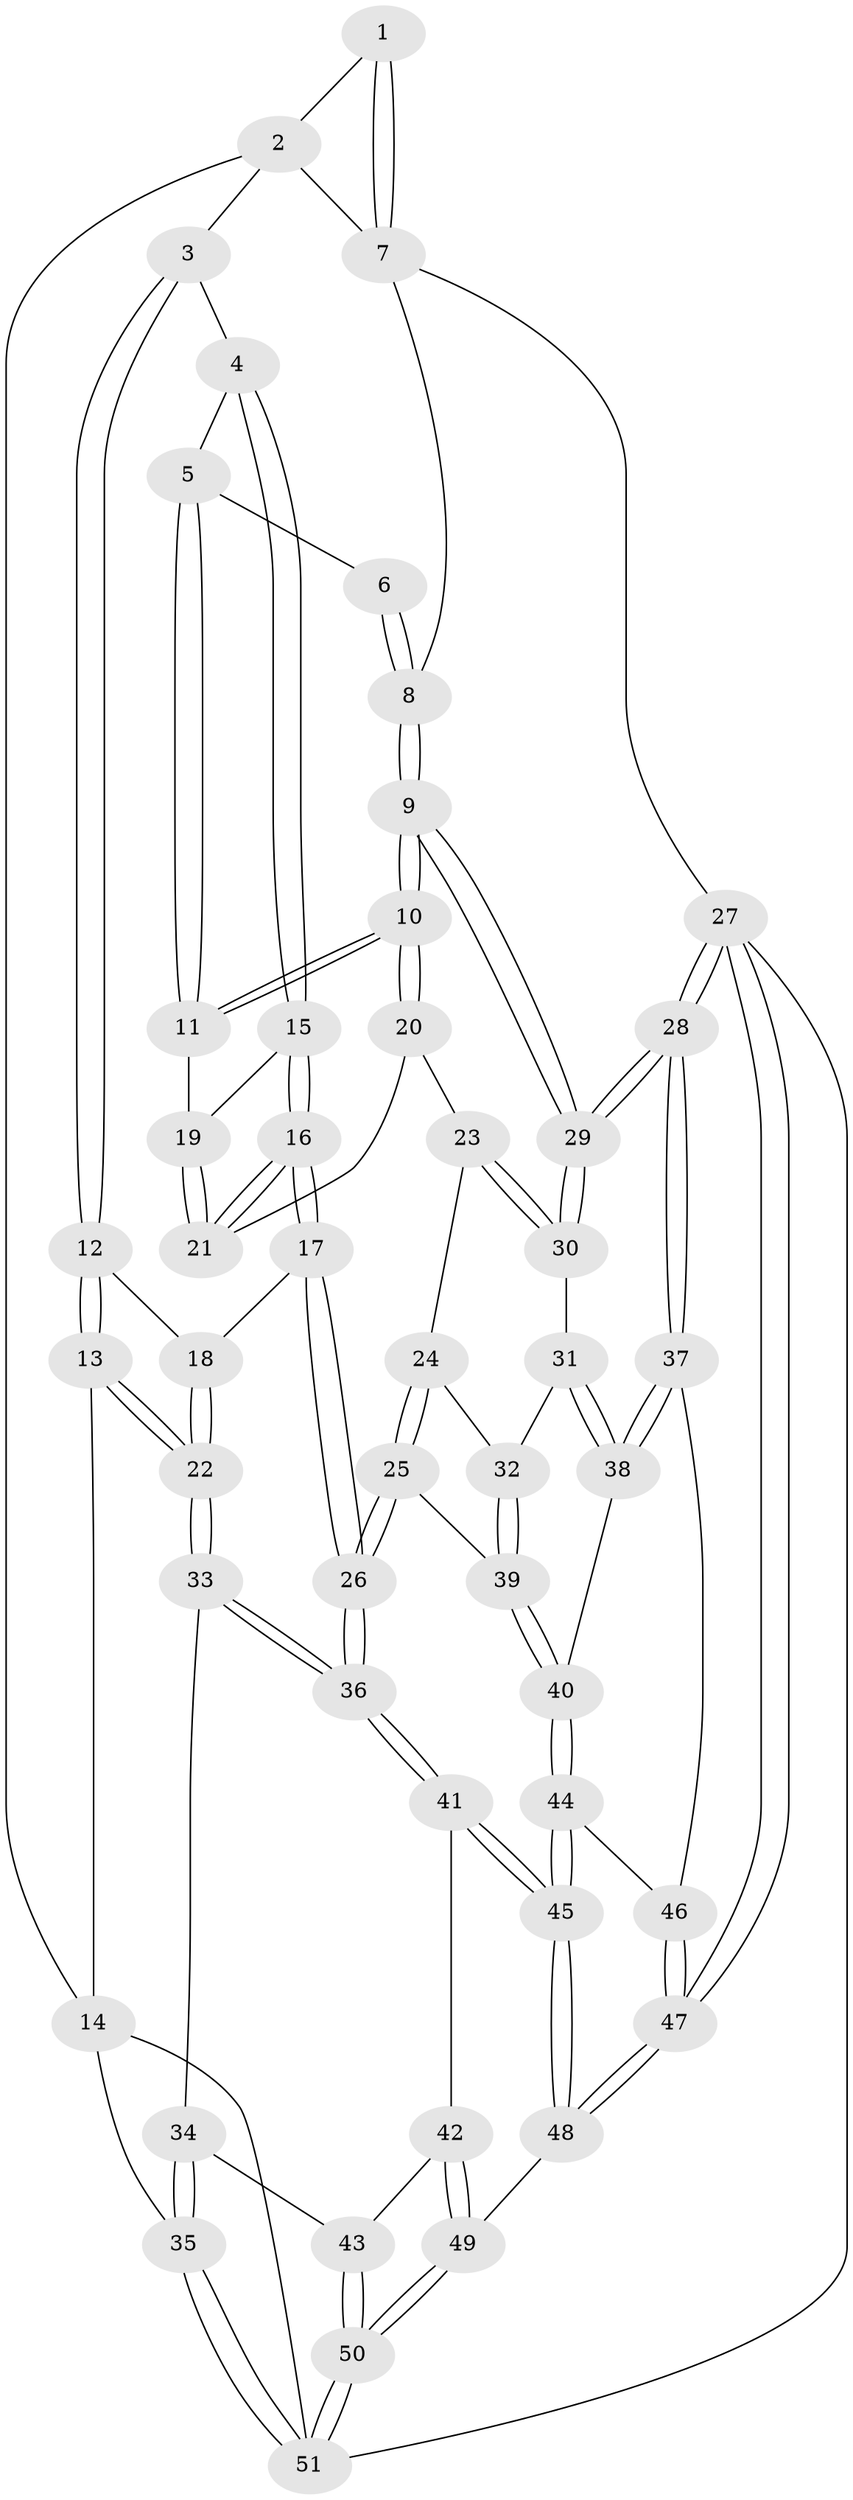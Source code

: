 // Generated by graph-tools (version 1.1) at 2025/17/03/09/25 04:17:02]
// undirected, 51 vertices, 124 edges
graph export_dot {
graph [start="1"]
  node [color=gray90,style=filled];
  1 [pos="+0.7069858328198312+0"];
  2 [pos="+0.3185769059178626+0"];
  3 [pos="+0.3439397891663248+0.09562268304526059"];
  4 [pos="+0.389914891966918+0.1404039127499618"];
  5 [pos="+0.6779247579972273+0.16255554662848715"];
  6 [pos="+0.7054042302902191+0.10330082430364522"];
  7 [pos="+1+0"];
  8 [pos="+1+0.007113387812191777"];
  9 [pos="+1+0.3149085345529678"];
  10 [pos="+1+0.31293543999488305"];
  11 [pos="+0.7871559869758229+0.27429215353814307"];
  12 [pos="+0.21677547646047077+0.23936477803251227"];
  13 [pos="+0+0.3618593619505237"];
  14 [pos="+0+0.3648879520097727"];
  15 [pos="+0.4738574135587073+0.31875042820881877"];
  16 [pos="+0.48520829096904516+0.4753878930550627"];
  17 [pos="+0.48025704297332683+0.4868381840811674"];
  18 [pos="+0.2405038856123098+0.41704495690372373"];
  19 [pos="+0.7099802270203872+0.3156328225040769"];
  20 [pos="+0.691158144772333+0.48126639449502"];
  21 [pos="+0.6517195057489693+0.46080364272511665"];
  22 [pos="+0.19436925631658286+0.548639304288809"];
  23 [pos="+0.7180285472485655+0.5448582401921579"];
  24 [pos="+0.6980910609272877+0.5746409378415616"];
  25 [pos="+0.5851638908109911+0.6716691679352496"];
  26 [pos="+0.44803076510967027+0.6467150834839184"];
  27 [pos="+1+1"];
  28 [pos="+1+0.8031422344258805"];
  29 [pos="+1+0.34641885999317806"];
  30 [pos="+0.8633892665034466+0.5711492125617347"];
  31 [pos="+0.853471391115558+0.5958191037516416"];
  32 [pos="+0.7716043132977528+0.6629221326883714"];
  33 [pos="+0.20096823873412162+0.5676564586586795"];
  34 [pos="+0.0686082598203071+0.686468897119582"];
  35 [pos="+0+0.7583531656006504"];
  36 [pos="+0.4251420442231629+0.6669390242531641"];
  37 [pos="+0.9345353662282964+0.8009483567244671"];
  38 [pos="+0.8886606333566729+0.7644025367119278"];
  39 [pos="+0.7072708772635939+0.7490814425765393"];
  40 [pos="+0.7090603561769664+0.7525460695184374"];
  41 [pos="+0.4100025981199331+0.7227623711020187"];
  42 [pos="+0.3828260393052982+0.7623636216781838"];
  43 [pos="+0.2989868019966647+0.8192690384473312"];
  44 [pos="+0.7053886198034175+0.9274093458493141"];
  45 [pos="+0.681554268074223+0.9922695411076207"];
  46 [pos="+0.9096537886576793+0.8271308017982405"];
  47 [pos="+0.820307704969194+1"];
  48 [pos="+0.6841960927626667+1"];
  49 [pos="+0.5108347627298813+1"];
  50 [pos="+0+1"];
  51 [pos="+0+1"];
  1 -- 2;
  1 -- 7;
  1 -- 7;
  2 -- 3;
  2 -- 7;
  2 -- 14;
  3 -- 4;
  3 -- 12;
  3 -- 12;
  4 -- 5;
  4 -- 15;
  4 -- 15;
  5 -- 6;
  5 -- 11;
  5 -- 11;
  6 -- 8;
  6 -- 8;
  7 -- 8;
  7 -- 27;
  8 -- 9;
  8 -- 9;
  9 -- 10;
  9 -- 10;
  9 -- 29;
  9 -- 29;
  10 -- 11;
  10 -- 11;
  10 -- 20;
  10 -- 20;
  11 -- 19;
  12 -- 13;
  12 -- 13;
  12 -- 18;
  13 -- 14;
  13 -- 22;
  13 -- 22;
  14 -- 35;
  14 -- 51;
  15 -- 16;
  15 -- 16;
  15 -- 19;
  16 -- 17;
  16 -- 17;
  16 -- 21;
  16 -- 21;
  17 -- 18;
  17 -- 26;
  17 -- 26;
  18 -- 22;
  18 -- 22;
  19 -- 21;
  19 -- 21;
  20 -- 21;
  20 -- 23;
  22 -- 33;
  22 -- 33;
  23 -- 24;
  23 -- 30;
  23 -- 30;
  24 -- 25;
  24 -- 25;
  24 -- 32;
  25 -- 26;
  25 -- 26;
  25 -- 39;
  26 -- 36;
  26 -- 36;
  27 -- 28;
  27 -- 28;
  27 -- 47;
  27 -- 47;
  27 -- 51;
  28 -- 29;
  28 -- 29;
  28 -- 37;
  28 -- 37;
  29 -- 30;
  29 -- 30;
  30 -- 31;
  31 -- 32;
  31 -- 38;
  31 -- 38;
  32 -- 39;
  32 -- 39;
  33 -- 34;
  33 -- 36;
  33 -- 36;
  34 -- 35;
  34 -- 35;
  34 -- 43;
  35 -- 51;
  35 -- 51;
  36 -- 41;
  36 -- 41;
  37 -- 38;
  37 -- 38;
  37 -- 46;
  38 -- 40;
  39 -- 40;
  39 -- 40;
  40 -- 44;
  40 -- 44;
  41 -- 42;
  41 -- 45;
  41 -- 45;
  42 -- 43;
  42 -- 49;
  42 -- 49;
  43 -- 50;
  43 -- 50;
  44 -- 45;
  44 -- 45;
  44 -- 46;
  45 -- 48;
  45 -- 48;
  46 -- 47;
  46 -- 47;
  47 -- 48;
  47 -- 48;
  48 -- 49;
  49 -- 50;
  49 -- 50;
  50 -- 51;
  50 -- 51;
}
